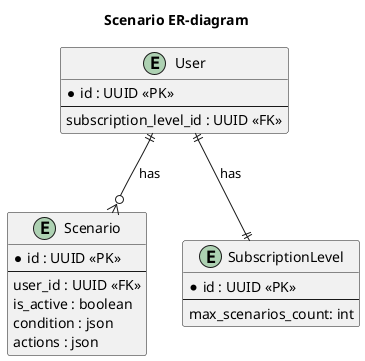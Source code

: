 @startuml er-scenario
title Scenario ER-diagram

entity Scenario {
  * id : UUID <<PK>>
  --
  user_id : UUID <<FK>>
  is_active : boolean
  condition : json
  actions : json
}

entity SubscriptionLevel {
  * id : UUID <<PK>>
  --
  max_scenarios_count: int
}

entity User {
  * id : UUID <<PK>>
  --
  subscription_level_id : UUID <<FK>>
}

User ||--o{ Scenario : "has"
User ||--|| SubscriptionLevel : "has"

@enduml